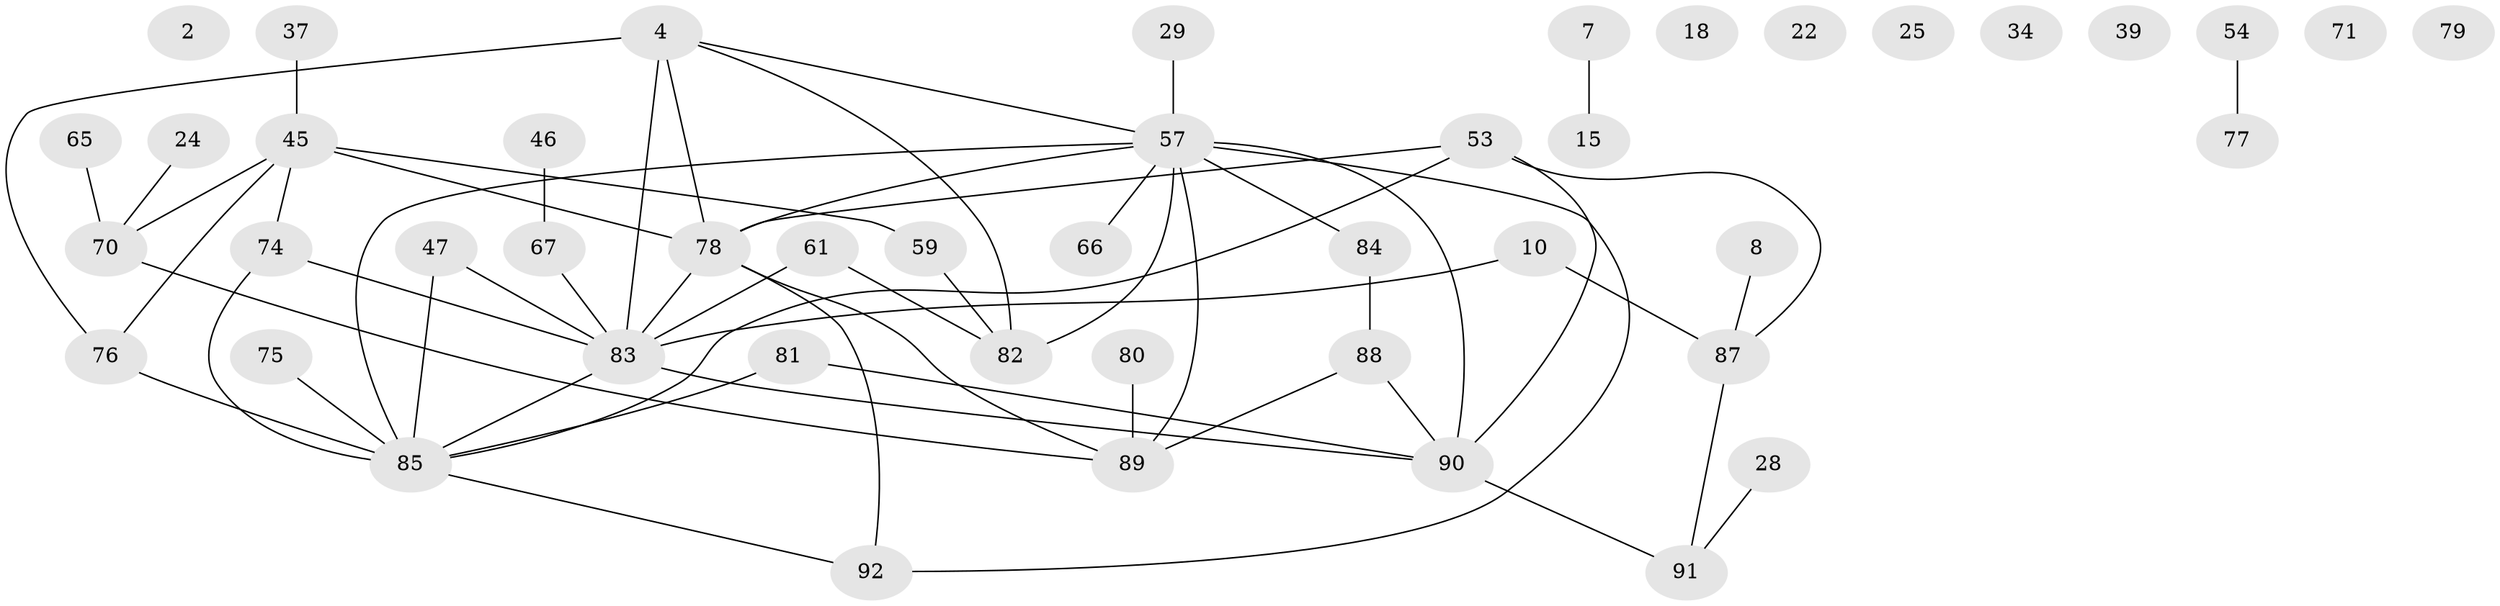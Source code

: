 // original degree distribution, {3: 0.20652173913043478, 0: 0.08695652173913043, 4: 0.11956521739130435, 6: 0.05434782608695652, 1: 0.1956521739130435, 2: 0.2391304347826087, 7: 0.021739130434782608, 5: 0.07608695652173914}
// Generated by graph-tools (version 1.1) at 2025/40/03/09/25 04:40:26]
// undirected, 46 vertices, 58 edges
graph export_dot {
graph [start="1"]
  node [color=gray90,style=filled];
  2;
  4 [super="+3"];
  7;
  8;
  10;
  15;
  18;
  22;
  24;
  25;
  28;
  29;
  34;
  37;
  39;
  45 [super="+13"];
  46;
  47 [super="+26+21+40"];
  53 [super="+23+36"];
  54;
  57 [super="+11+50"];
  59;
  61;
  65;
  66;
  67;
  70;
  71;
  74 [super="+64+32+63"];
  75;
  76 [super="+14+72"];
  77;
  78 [super="+69"];
  79;
  80;
  81 [super="+1+68"];
  82;
  83 [super="+51+42+55"];
  84;
  85 [super="+56+73+60"];
  87;
  88;
  89 [super="+12+35"];
  90 [super="+58+48"];
  91;
  92 [super="+31+86"];
  4 -- 82;
  4 -- 83 [weight=3];
  4 -- 78 [weight=2];
  4 -- 76;
  4 -- 57;
  7 -- 15;
  8 -- 87;
  10 -- 87;
  10 -- 83;
  24 -- 70;
  28 -- 91;
  29 -- 57;
  37 -- 45;
  45 -- 59;
  45 -- 70;
  45 -- 78;
  45 -- 76 [weight=2];
  45 -- 74;
  46 -- 67;
  47 -- 85 [weight=2];
  47 -- 83;
  53 -- 78;
  53 -- 85;
  53 -- 87;
  53 -- 90;
  54 -- 77;
  57 -- 66;
  57 -- 78;
  57 -- 82;
  57 -- 84;
  57 -- 85 [weight=3];
  57 -- 89;
  57 -- 90 [weight=3];
  57 -- 92;
  59 -- 82;
  61 -- 82;
  61 -- 83;
  65 -- 70;
  67 -- 83;
  70 -- 89;
  74 -- 85;
  74 -- 83;
  75 -- 85;
  76 -- 85 [weight=4];
  78 -- 89;
  78 -- 92 [weight=2];
  78 -- 83;
  80 -- 89;
  81 -- 85 [weight=2];
  81 -- 90;
  83 -- 85 [weight=2];
  83 -- 90 [weight=2];
  84 -- 88;
  85 -- 92 [weight=2];
  87 -- 91;
  88 -- 89;
  88 -- 90;
  90 -- 91;
}

